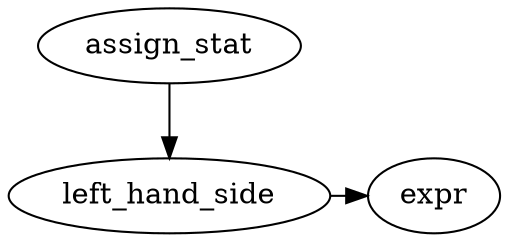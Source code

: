 digraph {
	rankdir="TB";
	assign_stat [URL="\ref Sassign_stat"];
	subgraph {
		rank="same";
		left_hand_side [URL="\ref Sleft_hand_side"];
		expr [URL="\ref Sexpr"];
		left_hand_side -> expr;
	}
	
	assign_stat -> left_hand_side;
}